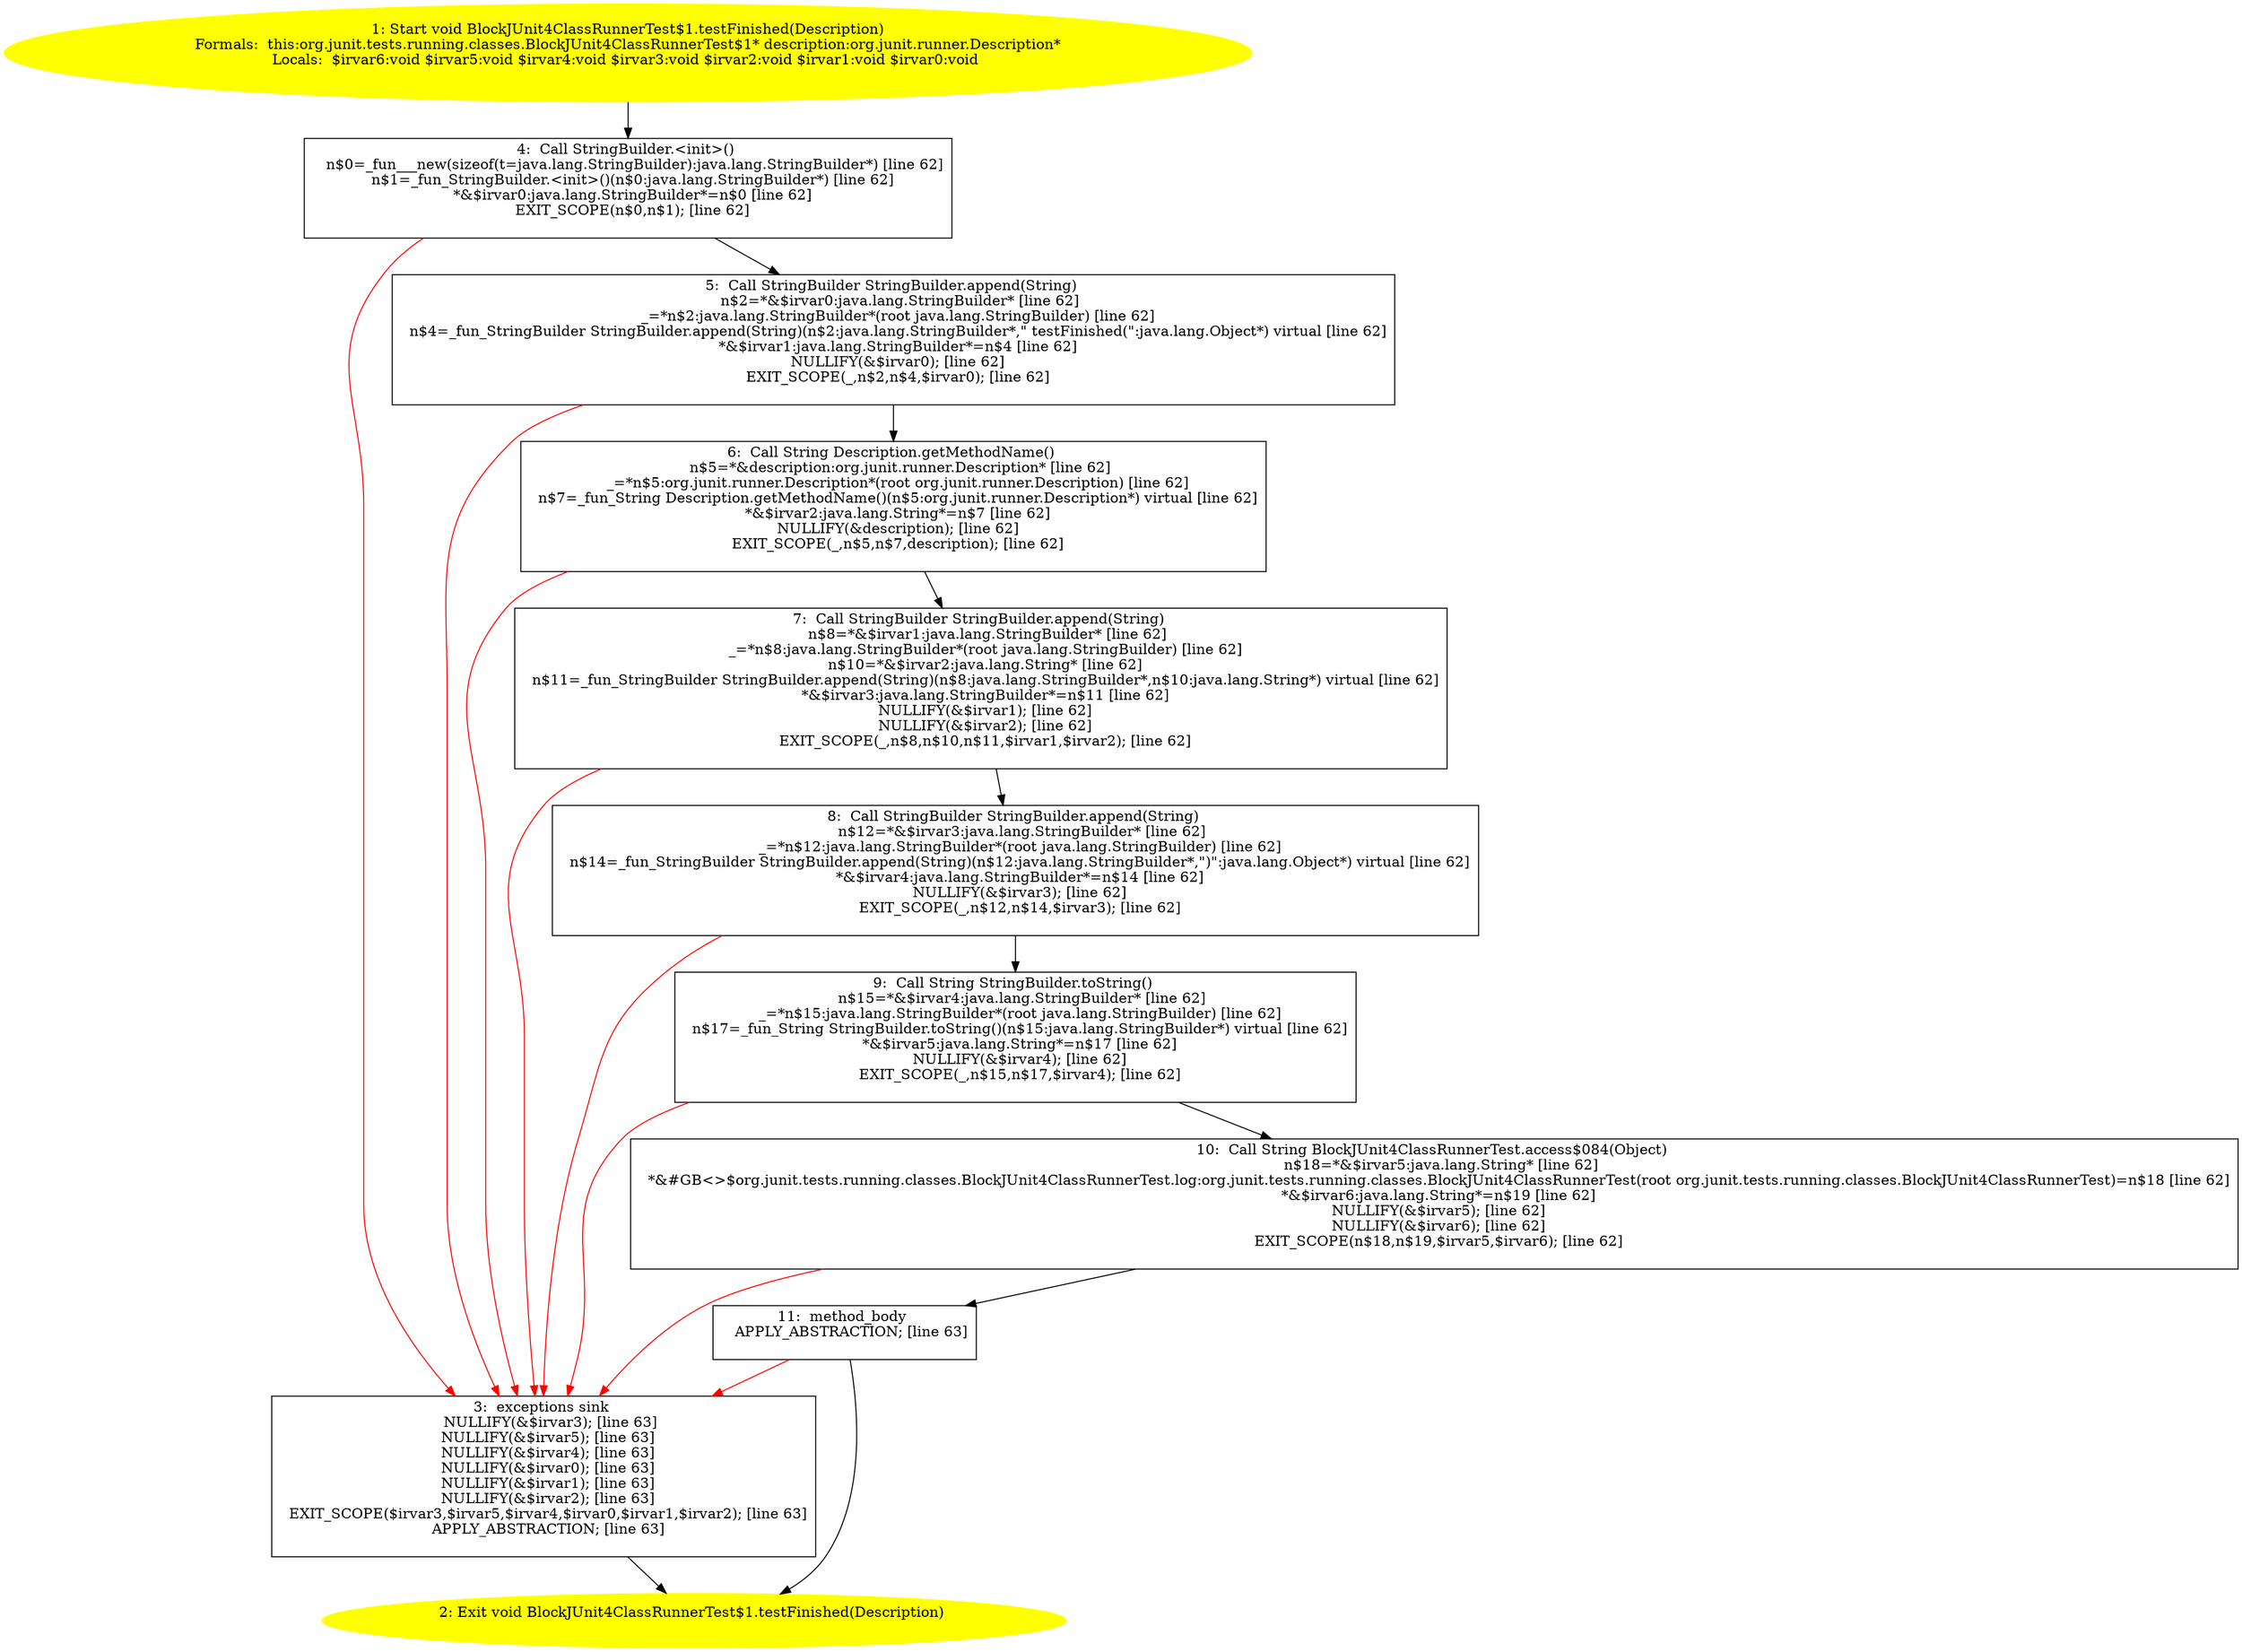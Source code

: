 /* @generated */
digraph cfg {
"org.junit.tests.running.classes.BlockJUnit4ClassRunnerTest$1.testFinished(org.junit.runner.Descripti.020b17daa4942e401c28f69c33c73453_1" [label="1: Start void BlockJUnit4ClassRunnerTest$1.testFinished(Description)\nFormals:  this:org.junit.tests.running.classes.BlockJUnit4ClassRunnerTest$1* description:org.junit.runner.Description*\nLocals:  $irvar6:void $irvar5:void $irvar4:void $irvar3:void $irvar2:void $irvar1:void $irvar0:void \n  " color=yellow style=filled]
	

	 "org.junit.tests.running.classes.BlockJUnit4ClassRunnerTest$1.testFinished(org.junit.runner.Descripti.020b17daa4942e401c28f69c33c73453_1" -> "org.junit.tests.running.classes.BlockJUnit4ClassRunnerTest$1.testFinished(org.junit.runner.Descripti.020b17daa4942e401c28f69c33c73453_4" ;
"org.junit.tests.running.classes.BlockJUnit4ClassRunnerTest$1.testFinished(org.junit.runner.Descripti.020b17daa4942e401c28f69c33c73453_2" [label="2: Exit void BlockJUnit4ClassRunnerTest$1.testFinished(Description) \n  " color=yellow style=filled]
	

"org.junit.tests.running.classes.BlockJUnit4ClassRunnerTest$1.testFinished(org.junit.runner.Descripti.020b17daa4942e401c28f69c33c73453_3" [label="3:  exceptions sink \n   NULLIFY(&$irvar3); [line 63]\n  NULLIFY(&$irvar5); [line 63]\n  NULLIFY(&$irvar4); [line 63]\n  NULLIFY(&$irvar0); [line 63]\n  NULLIFY(&$irvar1); [line 63]\n  NULLIFY(&$irvar2); [line 63]\n  EXIT_SCOPE($irvar3,$irvar5,$irvar4,$irvar0,$irvar1,$irvar2); [line 63]\n  APPLY_ABSTRACTION; [line 63]\n " shape="box"]
	

	 "org.junit.tests.running.classes.BlockJUnit4ClassRunnerTest$1.testFinished(org.junit.runner.Descripti.020b17daa4942e401c28f69c33c73453_3" -> "org.junit.tests.running.classes.BlockJUnit4ClassRunnerTest$1.testFinished(org.junit.runner.Descripti.020b17daa4942e401c28f69c33c73453_2" ;
"org.junit.tests.running.classes.BlockJUnit4ClassRunnerTest$1.testFinished(org.junit.runner.Descripti.020b17daa4942e401c28f69c33c73453_4" [label="4:  Call StringBuilder.<init>() \n   n$0=_fun___new(sizeof(t=java.lang.StringBuilder):java.lang.StringBuilder*) [line 62]\n  n$1=_fun_StringBuilder.<init>()(n$0:java.lang.StringBuilder*) [line 62]\n  *&$irvar0:java.lang.StringBuilder*=n$0 [line 62]\n  EXIT_SCOPE(n$0,n$1); [line 62]\n " shape="box"]
	

	 "org.junit.tests.running.classes.BlockJUnit4ClassRunnerTest$1.testFinished(org.junit.runner.Descripti.020b17daa4942e401c28f69c33c73453_4" -> "org.junit.tests.running.classes.BlockJUnit4ClassRunnerTest$1.testFinished(org.junit.runner.Descripti.020b17daa4942e401c28f69c33c73453_5" ;
	 "org.junit.tests.running.classes.BlockJUnit4ClassRunnerTest$1.testFinished(org.junit.runner.Descripti.020b17daa4942e401c28f69c33c73453_4" -> "org.junit.tests.running.classes.BlockJUnit4ClassRunnerTest$1.testFinished(org.junit.runner.Descripti.020b17daa4942e401c28f69c33c73453_3" [color="red" ];
"org.junit.tests.running.classes.BlockJUnit4ClassRunnerTest$1.testFinished(org.junit.runner.Descripti.020b17daa4942e401c28f69c33c73453_5" [label="5:  Call StringBuilder StringBuilder.append(String) \n   n$2=*&$irvar0:java.lang.StringBuilder* [line 62]\n  _=*n$2:java.lang.StringBuilder*(root java.lang.StringBuilder) [line 62]\n  n$4=_fun_StringBuilder StringBuilder.append(String)(n$2:java.lang.StringBuilder*,\" testFinished(\":java.lang.Object*) virtual [line 62]\n  *&$irvar1:java.lang.StringBuilder*=n$4 [line 62]\n  NULLIFY(&$irvar0); [line 62]\n  EXIT_SCOPE(_,n$2,n$4,$irvar0); [line 62]\n " shape="box"]
	

	 "org.junit.tests.running.classes.BlockJUnit4ClassRunnerTest$1.testFinished(org.junit.runner.Descripti.020b17daa4942e401c28f69c33c73453_5" -> "org.junit.tests.running.classes.BlockJUnit4ClassRunnerTest$1.testFinished(org.junit.runner.Descripti.020b17daa4942e401c28f69c33c73453_6" ;
	 "org.junit.tests.running.classes.BlockJUnit4ClassRunnerTest$1.testFinished(org.junit.runner.Descripti.020b17daa4942e401c28f69c33c73453_5" -> "org.junit.tests.running.classes.BlockJUnit4ClassRunnerTest$1.testFinished(org.junit.runner.Descripti.020b17daa4942e401c28f69c33c73453_3" [color="red" ];
"org.junit.tests.running.classes.BlockJUnit4ClassRunnerTest$1.testFinished(org.junit.runner.Descripti.020b17daa4942e401c28f69c33c73453_6" [label="6:  Call String Description.getMethodName() \n   n$5=*&description:org.junit.runner.Description* [line 62]\n  _=*n$5:org.junit.runner.Description*(root org.junit.runner.Description) [line 62]\n  n$7=_fun_String Description.getMethodName()(n$5:org.junit.runner.Description*) virtual [line 62]\n  *&$irvar2:java.lang.String*=n$7 [line 62]\n  NULLIFY(&description); [line 62]\n  EXIT_SCOPE(_,n$5,n$7,description); [line 62]\n " shape="box"]
	

	 "org.junit.tests.running.classes.BlockJUnit4ClassRunnerTest$1.testFinished(org.junit.runner.Descripti.020b17daa4942e401c28f69c33c73453_6" -> "org.junit.tests.running.classes.BlockJUnit4ClassRunnerTest$1.testFinished(org.junit.runner.Descripti.020b17daa4942e401c28f69c33c73453_7" ;
	 "org.junit.tests.running.classes.BlockJUnit4ClassRunnerTest$1.testFinished(org.junit.runner.Descripti.020b17daa4942e401c28f69c33c73453_6" -> "org.junit.tests.running.classes.BlockJUnit4ClassRunnerTest$1.testFinished(org.junit.runner.Descripti.020b17daa4942e401c28f69c33c73453_3" [color="red" ];
"org.junit.tests.running.classes.BlockJUnit4ClassRunnerTest$1.testFinished(org.junit.runner.Descripti.020b17daa4942e401c28f69c33c73453_7" [label="7:  Call StringBuilder StringBuilder.append(String) \n   n$8=*&$irvar1:java.lang.StringBuilder* [line 62]\n  _=*n$8:java.lang.StringBuilder*(root java.lang.StringBuilder) [line 62]\n  n$10=*&$irvar2:java.lang.String* [line 62]\n  n$11=_fun_StringBuilder StringBuilder.append(String)(n$8:java.lang.StringBuilder*,n$10:java.lang.String*) virtual [line 62]\n  *&$irvar3:java.lang.StringBuilder*=n$11 [line 62]\n  NULLIFY(&$irvar1); [line 62]\n  NULLIFY(&$irvar2); [line 62]\n  EXIT_SCOPE(_,n$8,n$10,n$11,$irvar1,$irvar2); [line 62]\n " shape="box"]
	

	 "org.junit.tests.running.classes.BlockJUnit4ClassRunnerTest$1.testFinished(org.junit.runner.Descripti.020b17daa4942e401c28f69c33c73453_7" -> "org.junit.tests.running.classes.BlockJUnit4ClassRunnerTest$1.testFinished(org.junit.runner.Descripti.020b17daa4942e401c28f69c33c73453_8" ;
	 "org.junit.tests.running.classes.BlockJUnit4ClassRunnerTest$1.testFinished(org.junit.runner.Descripti.020b17daa4942e401c28f69c33c73453_7" -> "org.junit.tests.running.classes.BlockJUnit4ClassRunnerTest$1.testFinished(org.junit.runner.Descripti.020b17daa4942e401c28f69c33c73453_3" [color="red" ];
"org.junit.tests.running.classes.BlockJUnit4ClassRunnerTest$1.testFinished(org.junit.runner.Descripti.020b17daa4942e401c28f69c33c73453_8" [label="8:  Call StringBuilder StringBuilder.append(String) \n   n$12=*&$irvar3:java.lang.StringBuilder* [line 62]\n  _=*n$12:java.lang.StringBuilder*(root java.lang.StringBuilder) [line 62]\n  n$14=_fun_StringBuilder StringBuilder.append(String)(n$12:java.lang.StringBuilder*,\")\":java.lang.Object*) virtual [line 62]\n  *&$irvar4:java.lang.StringBuilder*=n$14 [line 62]\n  NULLIFY(&$irvar3); [line 62]\n  EXIT_SCOPE(_,n$12,n$14,$irvar3); [line 62]\n " shape="box"]
	

	 "org.junit.tests.running.classes.BlockJUnit4ClassRunnerTest$1.testFinished(org.junit.runner.Descripti.020b17daa4942e401c28f69c33c73453_8" -> "org.junit.tests.running.classes.BlockJUnit4ClassRunnerTest$1.testFinished(org.junit.runner.Descripti.020b17daa4942e401c28f69c33c73453_9" ;
	 "org.junit.tests.running.classes.BlockJUnit4ClassRunnerTest$1.testFinished(org.junit.runner.Descripti.020b17daa4942e401c28f69c33c73453_8" -> "org.junit.tests.running.classes.BlockJUnit4ClassRunnerTest$1.testFinished(org.junit.runner.Descripti.020b17daa4942e401c28f69c33c73453_3" [color="red" ];
"org.junit.tests.running.classes.BlockJUnit4ClassRunnerTest$1.testFinished(org.junit.runner.Descripti.020b17daa4942e401c28f69c33c73453_9" [label="9:  Call String StringBuilder.toString() \n   n$15=*&$irvar4:java.lang.StringBuilder* [line 62]\n  _=*n$15:java.lang.StringBuilder*(root java.lang.StringBuilder) [line 62]\n  n$17=_fun_String StringBuilder.toString()(n$15:java.lang.StringBuilder*) virtual [line 62]\n  *&$irvar5:java.lang.String*=n$17 [line 62]\n  NULLIFY(&$irvar4); [line 62]\n  EXIT_SCOPE(_,n$15,n$17,$irvar4); [line 62]\n " shape="box"]
	

	 "org.junit.tests.running.classes.BlockJUnit4ClassRunnerTest$1.testFinished(org.junit.runner.Descripti.020b17daa4942e401c28f69c33c73453_9" -> "org.junit.tests.running.classes.BlockJUnit4ClassRunnerTest$1.testFinished(org.junit.runner.Descripti.020b17daa4942e401c28f69c33c73453_10" ;
	 "org.junit.tests.running.classes.BlockJUnit4ClassRunnerTest$1.testFinished(org.junit.runner.Descripti.020b17daa4942e401c28f69c33c73453_9" -> "org.junit.tests.running.classes.BlockJUnit4ClassRunnerTest$1.testFinished(org.junit.runner.Descripti.020b17daa4942e401c28f69c33c73453_3" [color="red" ];
"org.junit.tests.running.classes.BlockJUnit4ClassRunnerTest$1.testFinished(org.junit.runner.Descripti.020b17daa4942e401c28f69c33c73453_10" [label="10:  Call String BlockJUnit4ClassRunnerTest.access$084(Object) \n   n$18=*&$irvar5:java.lang.String* [line 62]\n  *&#GB<>$org.junit.tests.running.classes.BlockJUnit4ClassRunnerTest.log:org.junit.tests.running.classes.BlockJUnit4ClassRunnerTest(root org.junit.tests.running.classes.BlockJUnit4ClassRunnerTest)=n$18 [line 62]\n  *&$irvar6:java.lang.String*=n$19 [line 62]\n  NULLIFY(&$irvar5); [line 62]\n  NULLIFY(&$irvar6); [line 62]\n  EXIT_SCOPE(n$18,n$19,$irvar5,$irvar6); [line 62]\n " shape="box"]
	

	 "org.junit.tests.running.classes.BlockJUnit4ClassRunnerTest$1.testFinished(org.junit.runner.Descripti.020b17daa4942e401c28f69c33c73453_10" -> "org.junit.tests.running.classes.BlockJUnit4ClassRunnerTest$1.testFinished(org.junit.runner.Descripti.020b17daa4942e401c28f69c33c73453_11" ;
	 "org.junit.tests.running.classes.BlockJUnit4ClassRunnerTest$1.testFinished(org.junit.runner.Descripti.020b17daa4942e401c28f69c33c73453_10" -> "org.junit.tests.running.classes.BlockJUnit4ClassRunnerTest$1.testFinished(org.junit.runner.Descripti.020b17daa4942e401c28f69c33c73453_3" [color="red" ];
"org.junit.tests.running.classes.BlockJUnit4ClassRunnerTest$1.testFinished(org.junit.runner.Descripti.020b17daa4942e401c28f69c33c73453_11" [label="11:  method_body \n   APPLY_ABSTRACTION; [line 63]\n " shape="box"]
	

	 "org.junit.tests.running.classes.BlockJUnit4ClassRunnerTest$1.testFinished(org.junit.runner.Descripti.020b17daa4942e401c28f69c33c73453_11" -> "org.junit.tests.running.classes.BlockJUnit4ClassRunnerTest$1.testFinished(org.junit.runner.Descripti.020b17daa4942e401c28f69c33c73453_2" ;
	 "org.junit.tests.running.classes.BlockJUnit4ClassRunnerTest$1.testFinished(org.junit.runner.Descripti.020b17daa4942e401c28f69c33c73453_11" -> "org.junit.tests.running.classes.BlockJUnit4ClassRunnerTest$1.testFinished(org.junit.runner.Descripti.020b17daa4942e401c28f69c33c73453_3" [color="red" ];
}
